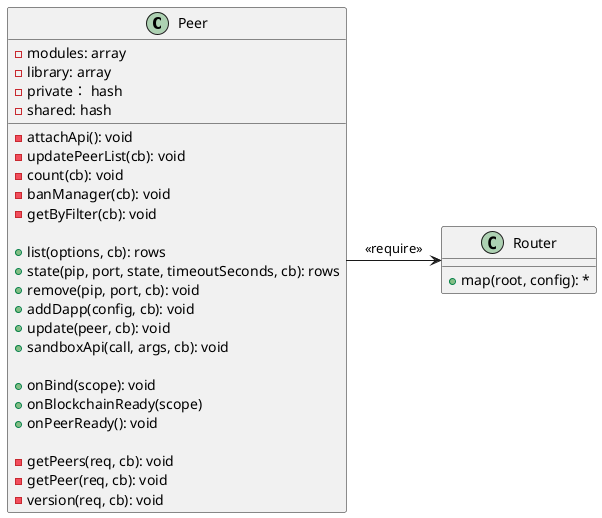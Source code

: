 @startuml images/peerClass.png
' modules/Peer.js
Class Peer {
  ' fields
  - modules: array
  - library: array
  - private： hash
  - shared: hash

  ' private methods
  -attachApi(): void
  -updatePeerList(cb): void
  -count(cb): void
  -banManager(cb): void
  -getByFilter(cb): void

  ' public methods
  +list(options, cb): rows
  +state(pip, port, state, timeoutSeconds, cb): rows
  +remove(pip, port, cb): void
  +addDapp(config, cb): void
  +update(peer, cb): void
  +sandboxApi(call, args, cb): void

  ' events
  +onBind(scope): void
  +onBlockchainReady(scope)
  +onPeerReady(): void

  ' shared
  -getPeers(req, cb): void
  -getPeer(req, cb): void
  -version(req, cb): void
}
Peer -> Router: << require >>
Class Router {
  +map(root, config): *
}
@enduml

